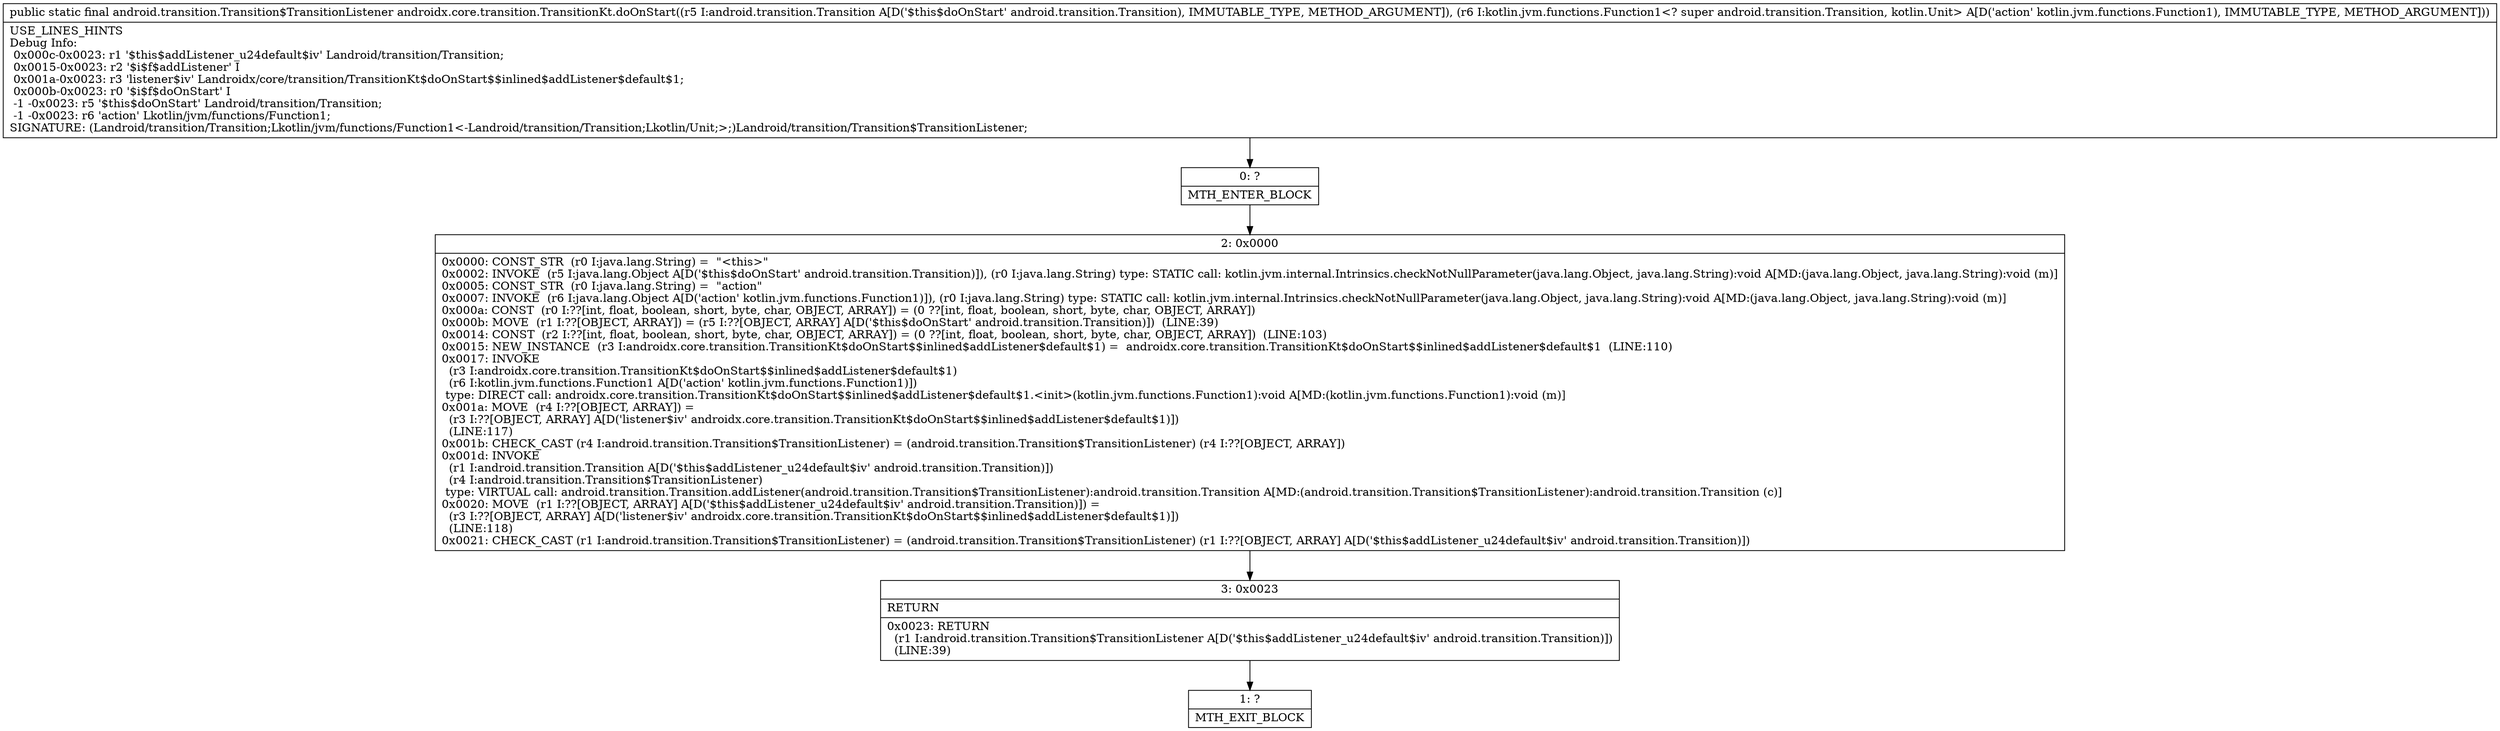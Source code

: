 digraph "CFG forandroidx.core.transition.TransitionKt.doOnStart(Landroid\/transition\/Transition;Lkotlin\/jvm\/functions\/Function1;)Landroid\/transition\/Transition$TransitionListener;" {
Node_0 [shape=record,label="{0\:\ ?|MTH_ENTER_BLOCK\l}"];
Node_2 [shape=record,label="{2\:\ 0x0000|0x0000: CONST_STR  (r0 I:java.lang.String) =  \"\<this\>\" \l0x0002: INVOKE  (r5 I:java.lang.Object A[D('$this$doOnStart' android.transition.Transition)]), (r0 I:java.lang.String) type: STATIC call: kotlin.jvm.internal.Intrinsics.checkNotNullParameter(java.lang.Object, java.lang.String):void A[MD:(java.lang.Object, java.lang.String):void (m)]\l0x0005: CONST_STR  (r0 I:java.lang.String) =  \"action\" \l0x0007: INVOKE  (r6 I:java.lang.Object A[D('action' kotlin.jvm.functions.Function1)]), (r0 I:java.lang.String) type: STATIC call: kotlin.jvm.internal.Intrinsics.checkNotNullParameter(java.lang.Object, java.lang.String):void A[MD:(java.lang.Object, java.lang.String):void (m)]\l0x000a: CONST  (r0 I:??[int, float, boolean, short, byte, char, OBJECT, ARRAY]) = (0 ??[int, float, boolean, short, byte, char, OBJECT, ARRAY]) \l0x000b: MOVE  (r1 I:??[OBJECT, ARRAY]) = (r5 I:??[OBJECT, ARRAY] A[D('$this$doOnStart' android.transition.Transition)])  (LINE:39)\l0x0014: CONST  (r2 I:??[int, float, boolean, short, byte, char, OBJECT, ARRAY]) = (0 ??[int, float, boolean, short, byte, char, OBJECT, ARRAY])  (LINE:103)\l0x0015: NEW_INSTANCE  (r3 I:androidx.core.transition.TransitionKt$doOnStart$$inlined$addListener$default$1) =  androidx.core.transition.TransitionKt$doOnStart$$inlined$addListener$default$1  (LINE:110)\l0x0017: INVOKE  \l  (r3 I:androidx.core.transition.TransitionKt$doOnStart$$inlined$addListener$default$1)\l  (r6 I:kotlin.jvm.functions.Function1 A[D('action' kotlin.jvm.functions.Function1)])\l type: DIRECT call: androidx.core.transition.TransitionKt$doOnStart$$inlined$addListener$default$1.\<init\>(kotlin.jvm.functions.Function1):void A[MD:(kotlin.jvm.functions.Function1):void (m)]\l0x001a: MOVE  (r4 I:??[OBJECT, ARRAY]) = \l  (r3 I:??[OBJECT, ARRAY] A[D('listener$iv' androidx.core.transition.TransitionKt$doOnStart$$inlined$addListener$default$1)])\l  (LINE:117)\l0x001b: CHECK_CAST (r4 I:android.transition.Transition$TransitionListener) = (android.transition.Transition$TransitionListener) (r4 I:??[OBJECT, ARRAY]) \l0x001d: INVOKE  \l  (r1 I:android.transition.Transition A[D('$this$addListener_u24default$iv' android.transition.Transition)])\l  (r4 I:android.transition.Transition$TransitionListener)\l type: VIRTUAL call: android.transition.Transition.addListener(android.transition.Transition$TransitionListener):android.transition.Transition A[MD:(android.transition.Transition$TransitionListener):android.transition.Transition (c)]\l0x0020: MOVE  (r1 I:??[OBJECT, ARRAY] A[D('$this$addListener_u24default$iv' android.transition.Transition)]) = \l  (r3 I:??[OBJECT, ARRAY] A[D('listener$iv' androidx.core.transition.TransitionKt$doOnStart$$inlined$addListener$default$1)])\l  (LINE:118)\l0x0021: CHECK_CAST (r1 I:android.transition.Transition$TransitionListener) = (android.transition.Transition$TransitionListener) (r1 I:??[OBJECT, ARRAY] A[D('$this$addListener_u24default$iv' android.transition.Transition)]) \l}"];
Node_3 [shape=record,label="{3\:\ 0x0023|RETURN\l|0x0023: RETURN  \l  (r1 I:android.transition.Transition$TransitionListener A[D('$this$addListener_u24default$iv' android.transition.Transition)])\l  (LINE:39)\l}"];
Node_1 [shape=record,label="{1\:\ ?|MTH_EXIT_BLOCK\l}"];
MethodNode[shape=record,label="{public static final android.transition.Transition$TransitionListener androidx.core.transition.TransitionKt.doOnStart((r5 I:android.transition.Transition A[D('$this$doOnStart' android.transition.Transition), IMMUTABLE_TYPE, METHOD_ARGUMENT]), (r6 I:kotlin.jvm.functions.Function1\<? super android.transition.Transition, kotlin.Unit\> A[D('action' kotlin.jvm.functions.Function1), IMMUTABLE_TYPE, METHOD_ARGUMENT]))  | USE_LINES_HINTS\lDebug Info:\l  0x000c\-0x0023: r1 '$this$addListener_u24default$iv' Landroid\/transition\/Transition;\l  0x0015\-0x0023: r2 '$i$f$addListener' I\l  0x001a\-0x0023: r3 'listener$iv' Landroidx\/core\/transition\/TransitionKt$doOnStart$$inlined$addListener$default$1;\l  0x000b\-0x0023: r0 '$i$f$doOnStart' I\l  \-1 \-0x0023: r5 '$this$doOnStart' Landroid\/transition\/Transition;\l  \-1 \-0x0023: r6 'action' Lkotlin\/jvm\/functions\/Function1;\lSIGNATURE: (Landroid\/transition\/Transition;Lkotlin\/jvm\/functions\/Function1\<\-Landroid\/transition\/Transition;Lkotlin\/Unit;\>;)Landroid\/transition\/Transition$TransitionListener;\l}"];
MethodNode -> Node_0;Node_0 -> Node_2;
Node_2 -> Node_3;
Node_3 -> Node_1;
}

